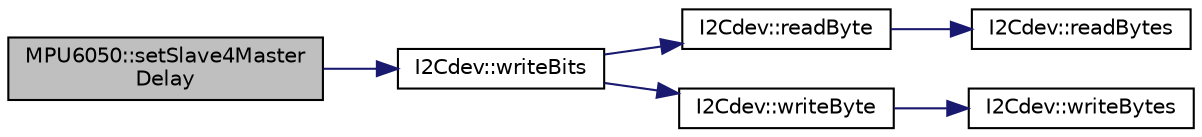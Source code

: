 digraph "MPU6050::setSlave4MasterDelay"
{
  edge [fontname="Helvetica",fontsize="10",labelfontname="Helvetica",labelfontsize="10"];
  node [fontname="Helvetica",fontsize="10",shape=record];
  rankdir="LR";
  Node1211 [label="MPU6050::setSlave4Master\lDelay",height=0.2,width=0.4,color="black", fillcolor="grey75", style="filled", fontcolor="black"];
  Node1211 -> Node1212 [color="midnightblue",fontsize="10",style="solid",fontname="Helvetica"];
  Node1212 [label="I2Cdev::writeBits",height=0.2,width=0.4,color="black", fillcolor="white", style="filled",URL="$class_i2_cdev.html#a913371251b6a41520c080115650e1b59",tooltip="Write multiple bits in an 8-bit device register. "];
  Node1212 -> Node1213 [color="midnightblue",fontsize="10",style="solid",fontname="Helvetica"];
  Node1213 [label="I2Cdev::readByte",height=0.2,width=0.4,color="black", fillcolor="white", style="filled",URL="$class_i2_cdev.html#aef1db446b45660c6631fc780278ac366",tooltip="Read single byte from an 8-bit device register. "];
  Node1213 -> Node1214 [color="midnightblue",fontsize="10",style="solid",fontname="Helvetica"];
  Node1214 [label="I2Cdev::readBytes",height=0.2,width=0.4,color="black", fillcolor="white", style="filled",URL="$class_i2_cdev.html#ae1eed9468ce4653e080bfd8481d2ac88",tooltip="Read multiple bytes from an 8-bit device register. "];
  Node1212 -> Node1215 [color="midnightblue",fontsize="10",style="solid",fontname="Helvetica"];
  Node1215 [label="I2Cdev::writeByte",height=0.2,width=0.4,color="black", fillcolor="white", style="filled",URL="$class_i2_cdev.html#aeb297637ef985cd562da465ba61b7042",tooltip="Write single byte to an 8-bit device register. "];
  Node1215 -> Node1216 [color="midnightblue",fontsize="10",style="solid",fontname="Helvetica"];
  Node1216 [label="I2Cdev::writeBytes",height=0.2,width=0.4,color="black", fillcolor="white", style="filled",URL="$class_i2_cdev.html#aa4e39cac6c0eac5112f9132084bcc93e"];
}
